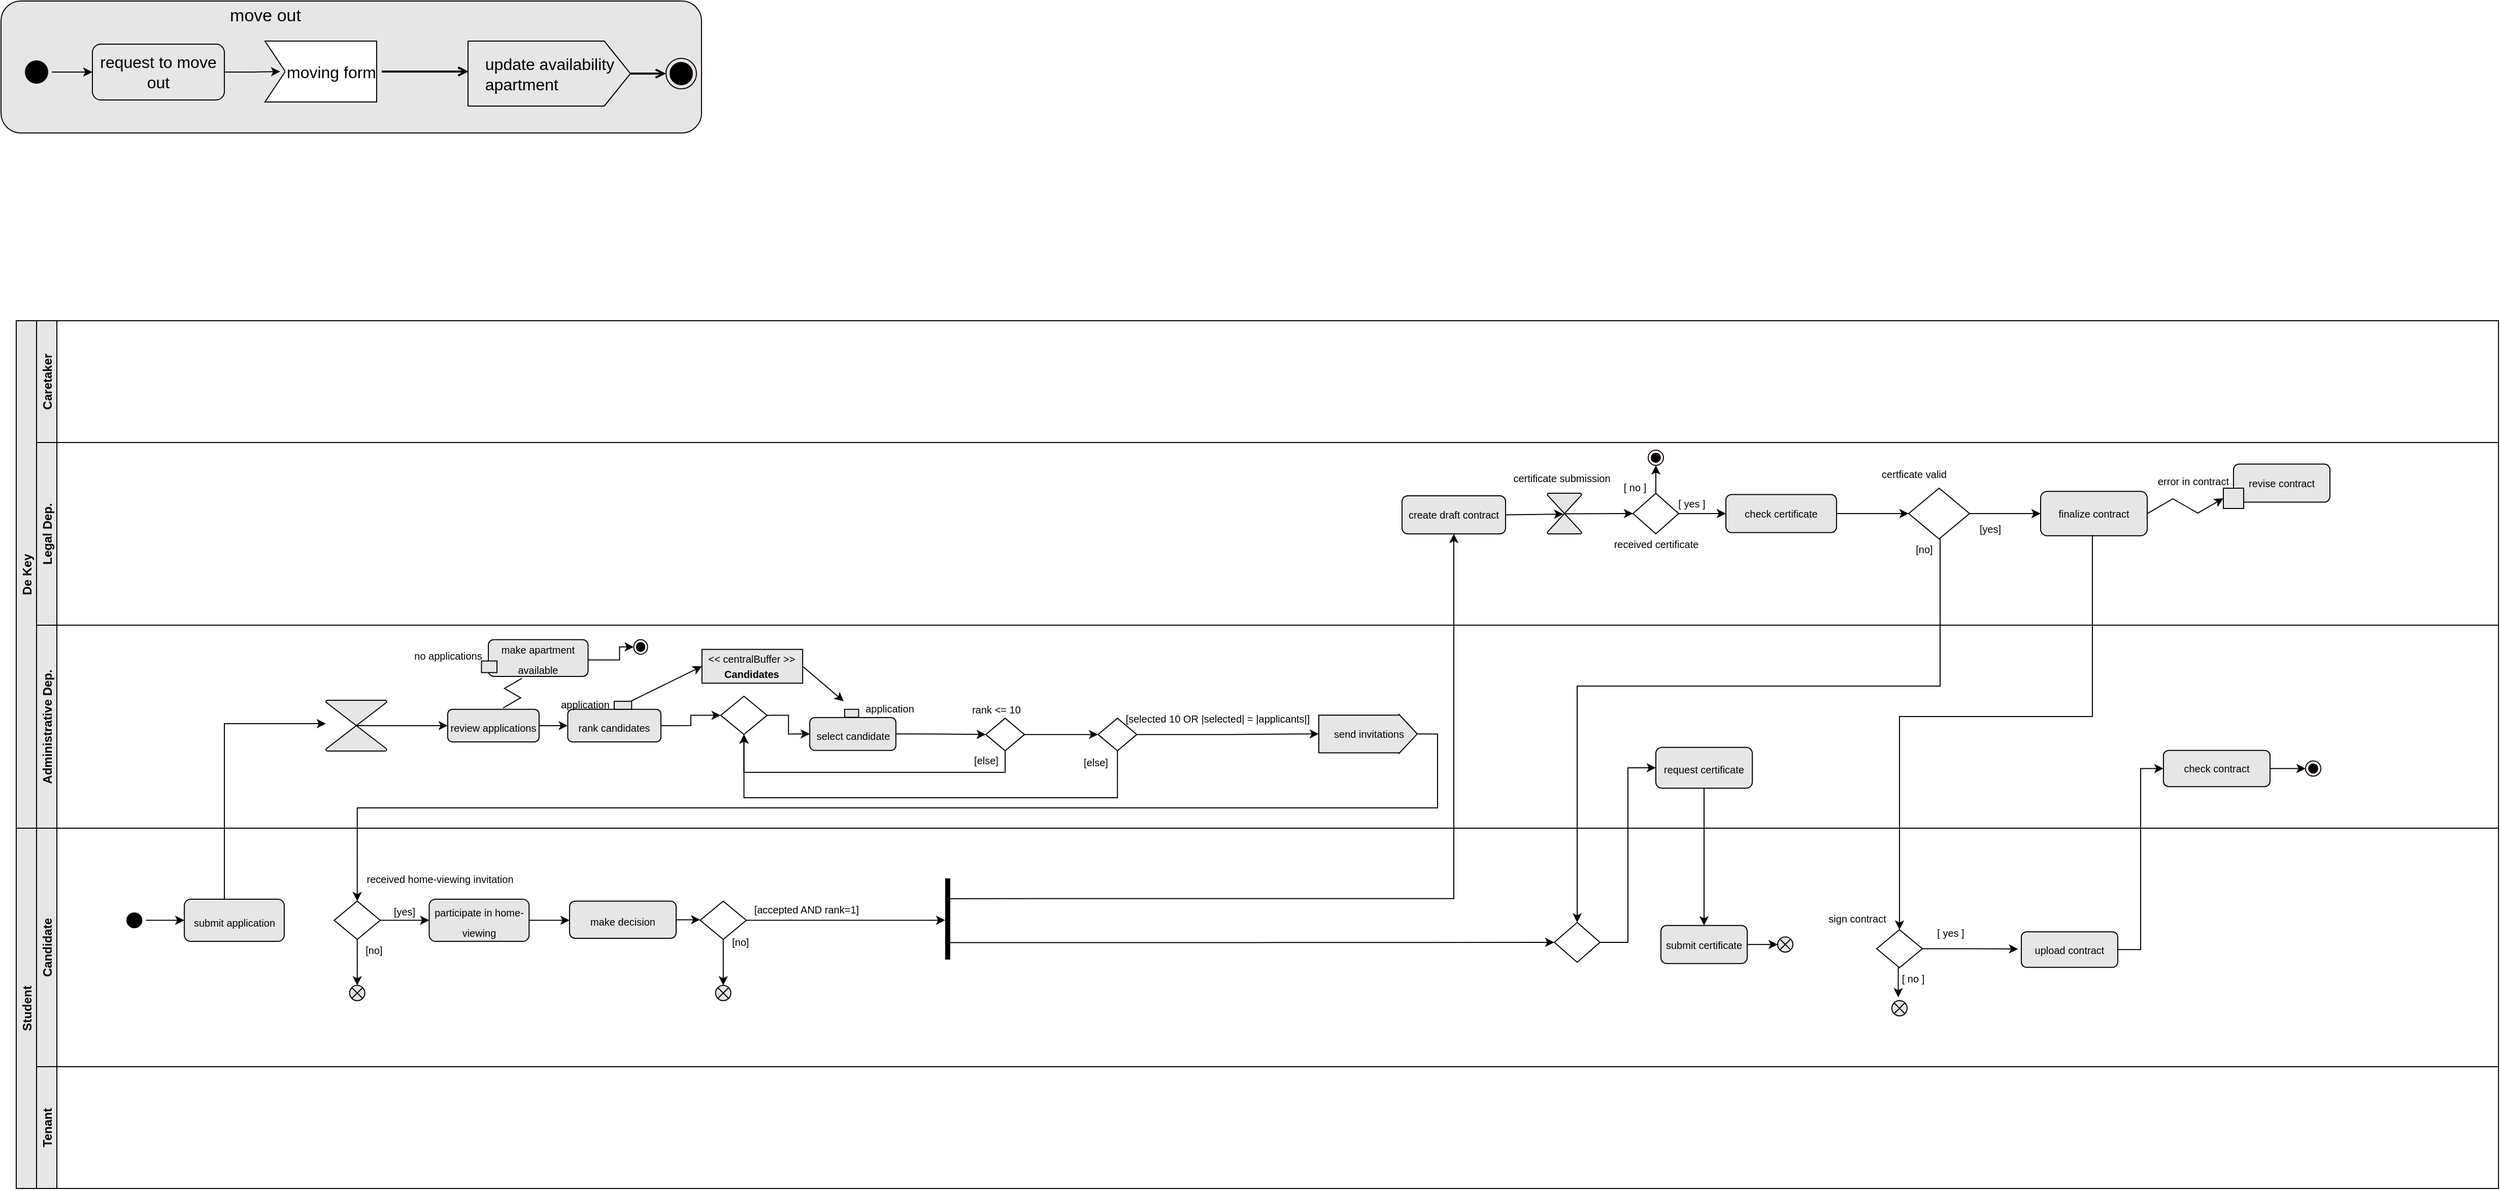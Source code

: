<mxfile version="16.6.3" type="github">
  <diagram id="2KmrYP-xQT_wF9Lwto3m" name="Page-1">
    <mxGraphModel dx="2295" dy="926" grid="1" gridSize="10" guides="1" tooltips="1" connect="1" arrows="1" fold="1" page="1" pageScale="1" pageWidth="4681" pageHeight="3300" math="0" shadow="0">
      <root>
        <mxCell id="0" />
        <mxCell id="1" parent="0" />
        <mxCell id="qrxpWN2mRYEZMkT_1Vwn-4" value="" style="rounded=1;whiteSpace=wrap;html=1;strokeColor=#120000;fillColor=#E6E6E6;gradientColor=none;labelBackgroundColor=#E6E6E6;" parent="1" vertex="1">
          <mxGeometry x="100" y="355" width="690" height="130" as="geometry" />
        </mxCell>
        <mxCell id="qrxpWN2mRYEZMkT_1Vwn-5" value="" style="ellipse;html=1;shape=endState;fillColor=#000000;strokeColor=#120000;" parent="1" vertex="1">
          <mxGeometry x="755" y="411.5" width="30" height="30" as="geometry" />
        </mxCell>
        <mxCell id="qrxpWN2mRYEZMkT_1Vwn-6" style="edgeStyle=orthogonalEdgeStyle;rounded=0;orthogonalLoop=1;jettySize=auto;html=1;entryX=0.003;entryY=0.468;entryDx=0;entryDy=0;fontSize=16;endArrow=open;endFill=0;strokeWidth=2;entryPerimeter=0;" parent="1" source="qrxpWN2mRYEZMkT_1Vwn-31" edge="1" target="qrxpWN2mRYEZMkT_1Vwn-13">
          <mxGeometry relative="1" as="geometry">
            <mxPoint x="560" y="422.5" as="targetPoint" />
            <mxPoint x="510" y="422.5" as="sourcePoint" />
          </mxGeometry>
        </mxCell>
        <mxCell id="qrxpWN2mRYEZMkT_1Vwn-8" value="&lt;div&gt;move out&lt;/div&gt;" style="text;html=1;align=center;verticalAlign=middle;resizable=0;points=[];autosize=1;strokeColor=none;fillColor=none;fontSize=17;fontStyle=0" parent="1" vertex="1">
          <mxGeometry x="320" y="355" width="80" height="30" as="geometry" />
        </mxCell>
        <mxCell id="qrxpWN2mRYEZMkT_1Vwn-12" style="edgeStyle=orthogonalEdgeStyle;rounded=0;orthogonalLoop=1;jettySize=auto;html=1;exitX=1;exitY=0.5;exitDx=0;exitDy=0;exitPerimeter=0;entryX=0;entryY=0.5;entryDx=0;entryDy=0;fontSize=16;endArrow=open;endFill=0;strokeWidth=2;" parent="1" source="qrxpWN2mRYEZMkT_1Vwn-13" target="qrxpWN2mRYEZMkT_1Vwn-5" edge="1">
          <mxGeometry relative="1" as="geometry" />
        </mxCell>
        <mxCell id="qrxpWN2mRYEZMkT_1Vwn-13" value="&lt;span&gt;update availability&lt;br&gt;&lt;div style=&quot;text-align: left&quot;&gt;&lt;span&gt;apartment&lt;/span&gt;&lt;/div&gt;&lt;/span&gt;" style="html=1;shadow=0;dashed=0;align=center;verticalAlign=middle;shape=mxgraph.arrows2.arrow;dy=0;dx=25.76;notch=0;labelBackgroundColor=none;fontSize=16;fillColor=#E6E6E6;" parent="1" vertex="1">
          <mxGeometry x="560" y="394.5" width="160" height="64" as="geometry" />
        </mxCell>
        <mxCell id="qrxpWN2mRYEZMkT_1Vwn-26" style="edgeStyle=orthogonalEdgeStyle;rounded=0;orthogonalLoop=1;jettySize=auto;html=1;exitX=1;exitY=0.5;exitDx=0;exitDy=0;entryX=0;entryY=0.5;entryDx=0;entryDy=0;" parent="1" source="qrxpWN2mRYEZMkT_1Vwn-16" target="qrxpWN2mRYEZMkT_1Vwn-17" edge="1">
          <mxGeometry relative="1" as="geometry" />
        </mxCell>
        <mxCell id="qrxpWN2mRYEZMkT_1Vwn-16" value="" style="ellipse;html=1;shape=startState;fillColor=#000000;strokeColor=#030000;gradientColor=none;" parent="1" vertex="1">
          <mxGeometry x="120" y="410" width="30" height="30" as="geometry" />
        </mxCell>
        <mxCell id="qrxpWN2mRYEZMkT_1Vwn-32" style="edgeStyle=orthogonalEdgeStyle;rounded=0;orthogonalLoop=1;jettySize=auto;html=1;exitX=1;exitY=0.5;exitDx=0;exitDy=0;fontSize=16;" parent="1" source="qrxpWN2mRYEZMkT_1Vwn-17" target="qrxpWN2mRYEZMkT_1Vwn-31" edge="1">
          <mxGeometry relative="1" as="geometry" />
        </mxCell>
        <mxCell id="qrxpWN2mRYEZMkT_1Vwn-17" value="&lt;meta charset=&quot;utf-8&quot;&gt;&lt;span style=&quot;color: rgb(0, 0, 0); font-family: helvetica; font-size: 16px; font-style: normal; font-weight: 400; letter-spacing: normal; text-align: center; text-indent: 0px; text-transform: none; word-spacing: 0px; display: inline; float: none;&quot;&gt;request to move out&lt;/span&gt;" style="rounded=1;whiteSpace=wrap;html=1;labelBackgroundColor=none;fontSize=16;fillColor=#E6E6E6;" parent="1" vertex="1">
          <mxGeometry x="190" y="397.5" width="130" height="55" as="geometry" />
        </mxCell>
        <mxCell id="qrxpWN2mRYEZMkT_1Vwn-30" value="" style="group;fontSize=17;" parent="1" connectable="0" vertex="1">
          <mxGeometry x="360" y="394.5" width="115" height="60" as="geometry" />
        </mxCell>
        <mxCell id="qrxpWN2mRYEZMkT_1Vwn-28" value="" style="shape=step;perimeter=stepPerimeter;whiteSpace=wrap;html=1;fixedSize=1;" parent="qrxpWN2mRYEZMkT_1Vwn-30" vertex="1">
          <mxGeometry width="110" height="60" as="geometry" />
        </mxCell>
        <mxCell id="qrxpWN2mRYEZMkT_1Vwn-27" value="" style="rounded=0;whiteSpace=wrap;html=1;strokeColor=default;verticalLabelPosition=bottom;verticalAlign=top;html=1;shape=mxgraph.basic.rect;fillColor=#ffffff;fillColor2=none;strokeColor=#000000;strokeWidth=1;size=20;indent=5;left=0;" parent="qrxpWN2mRYEZMkT_1Vwn-30" vertex="1">
          <mxGeometry x="20" width="90" height="60" as="geometry" />
        </mxCell>
        <mxCell id="qrxpWN2mRYEZMkT_1Vwn-31" value="moving form" style="text;html=1;align=center;verticalAlign=middle;resizable=0;points=[];autosize=1;strokeColor=none;fillColor=none;fontSize=16;" parent="qrxpWN2mRYEZMkT_1Vwn-30" vertex="1">
          <mxGeometry x="15" y="20" width="100" height="20" as="geometry" />
        </mxCell>
        <mxCell id="4diYqtDIyFXmJEZcrhqu-41" value="Student" style="swimlane;childLayout=stackLayout;resizeParent=1;resizeParentMax=0;horizontal=0;startSize=20;horizontalStack=0;labelBackgroundColor=none;fontSize=12;fillColor=#E6E6E6;" vertex="1" parent="1">
          <mxGeometry x="115" y="1170" width="2445" height="355" as="geometry" />
        </mxCell>
        <mxCell id="4diYqtDIyFXmJEZcrhqu-43" value="Candidate" style="swimlane;startSize=20;horizontal=0;labelBackgroundColor=none;fontSize=12;fillColor=#E6E6E6;" vertex="1" parent="4diYqtDIyFXmJEZcrhqu-41">
          <mxGeometry x="20" width="2425" height="235" as="geometry" />
        </mxCell>
        <mxCell id="G1MILJOCTi5dVraNo0ta-1" value="" style="ellipse;html=1;shape=startState;fillColor=#000000;strokeColor=#030000;gradientColor=none;" parent="4diYqtDIyFXmJEZcrhqu-43" vertex="1">
          <mxGeometry x="85" y="79.438" width="22.707" height="22.642" as="geometry" />
        </mxCell>
        <mxCell id="G1MILJOCTi5dVraNo0ta-2" value="&lt;span style=&quot;color: rgb(0 , 0 , 0) ; font-family: &amp;#34;helvetica&amp;#34; ; font-style: normal ; font-weight: 400 ; letter-spacing: normal ; text-align: center ; text-indent: 0px ; text-transform: none ; word-spacing: 0px ; display: inline ; float: none&quot;&gt;&lt;font style=&quot;font-size: 10px&quot;&gt;submit application&lt;/font&gt;&lt;/span&gt;" style="rounded=1;whiteSpace=wrap;html=1;labelBackgroundColor=none;fontSize=16;fillColor=#E6E6E6;" parent="4diYqtDIyFXmJEZcrhqu-43" vertex="1">
          <mxGeometry x="145.552" y="70.004" width="98.398" height="41.509" as="geometry" />
        </mxCell>
        <mxCell id="G1MILJOCTi5dVraNo0ta-25" style="edgeStyle=orthogonalEdgeStyle;rounded=0;orthogonalLoop=1;jettySize=auto;html=1;exitX=1;exitY=0.5;exitDx=0;exitDy=0;entryX=0;entryY=0.5;entryDx=0;entryDy=0;" parent="4diYqtDIyFXmJEZcrhqu-43" source="G1MILJOCTi5dVraNo0ta-1" target="G1MILJOCTi5dVraNo0ta-2" edge="1">
          <mxGeometry relative="1" as="geometry" />
        </mxCell>
        <mxCell id="G1MILJOCTi5dVraNo0ta-3" value="" style="rhombus;whiteSpace=wrap;html=1;fontSize=16;strokeColor=default;" parent="4diYqtDIyFXmJEZcrhqu-43" vertex="1">
          <mxGeometry x="293.149" y="71.891" width="45.414" height="37.736" as="geometry" />
        </mxCell>
        <mxCell id="G1MILJOCTi5dVraNo0ta-5" style="edgeStyle=orthogonalEdgeStyle;rounded=0;orthogonalLoop=1;jettySize=auto;html=1;exitX=0.5;exitY=1;exitDx=0;exitDy=0;entryX=0.5;entryY=0;entryDx=0;entryDy=0;" parent="4diYqtDIyFXmJEZcrhqu-43" source="G1MILJOCTi5dVraNo0ta-3" edge="1">
          <mxGeometry relative="1" as="geometry">
            <mxPoint x="315.856" y="154.908" as="targetPoint" />
          </mxGeometry>
        </mxCell>
        <mxCell id="G1MILJOCTi5dVraNo0ta-7" value="&lt;font style=&quot;font-size: 10px&quot;&gt;received home-viewing invitation&lt;/font&gt;" style="text;html=1;align=center;verticalAlign=middle;resizable=0;points=[];autosize=1;strokeColor=none;fillColor=none;" parent="4diYqtDIyFXmJEZcrhqu-43" vertex="1">
          <mxGeometry x="317.07" y="40" width="160" height="20" as="geometry" />
        </mxCell>
        <mxCell id="G1MILJOCTi5dVraNo0ta-8" value="[no]" style="text;html=1;align=center;verticalAlign=middle;resizable=0;points=[];autosize=1;strokeColor=none;fillColor=none;fontSize=10;" parent="4diYqtDIyFXmJEZcrhqu-43" vertex="1">
          <mxGeometry x="317.072" y="109.624" width="30" height="20" as="geometry" />
        </mxCell>
        <mxCell id="G1MILJOCTi5dVraNo0ta-9" value="&lt;span style=&quot;color: rgb(0 , 0 , 0) ; font-family: &amp;#34;helvetica&amp;#34; ; font-style: normal ; font-weight: 400 ; letter-spacing: normal ; text-align: center ; text-indent: 0px ; text-transform: none ; word-spacing: 0px ; display: inline ; float: none&quot;&gt;&lt;font style=&quot;font-size: 10px&quot;&gt;parti&lt;/font&gt;&lt;font size=&quot;1&quot;&gt;cipate in home-viewing&lt;/font&gt;&lt;/span&gt;" style="rounded=1;whiteSpace=wrap;html=1;labelBackgroundColor=none;fontSize=16;fillColor=#E6E6E6;" parent="4diYqtDIyFXmJEZcrhqu-43" vertex="1">
          <mxGeometry x="386.749" y="70.004" width="98.398" height="41.509" as="geometry" />
        </mxCell>
        <mxCell id="G1MILJOCTi5dVraNo0ta-10" style="edgeStyle=orthogonalEdgeStyle;rounded=0;orthogonalLoop=1;jettySize=auto;html=1;exitX=1;exitY=0.5;exitDx=0;exitDy=0;entryX=0;entryY=0.5;entryDx=0;entryDy=0;" parent="4diYqtDIyFXmJEZcrhqu-43" source="G1MILJOCTi5dVraNo0ta-3" target="G1MILJOCTi5dVraNo0ta-9" edge="1">
          <mxGeometry relative="1" as="geometry" />
        </mxCell>
        <mxCell id="G1MILJOCTi5dVraNo0ta-11" value="[yes]" style="text;html=1;align=center;verticalAlign=middle;resizable=0;points=[];autosize=1;strokeColor=none;fillColor=none;fontSize=10;" parent="4diYqtDIyFXmJEZcrhqu-43" vertex="1">
          <mxGeometry x="342.348" y="71.891" width="40" height="20" as="geometry" />
        </mxCell>
        <mxCell id="G1MILJOCTi5dVraNo0ta-13" value="&lt;font size=&quot;1&quot;&gt;make decision&lt;/font&gt;" style="rounded=1;whiteSpace=wrap;html=1;labelBackgroundColor=none;fontSize=16;fillColor=#E6E6E6;" parent="4diYqtDIyFXmJEZcrhqu-43" vertex="1">
          <mxGeometry x="525" y="71.89" width="105" height="36.6" as="geometry" />
        </mxCell>
        <mxCell id="G1MILJOCTi5dVraNo0ta-15" style="edgeStyle=orthogonalEdgeStyle;rounded=0;orthogonalLoop=1;jettySize=auto;html=1;exitX=1;exitY=0.5;exitDx=0;exitDy=0;entryX=0;entryY=0.5;entryDx=0;entryDy=0;" parent="4diYqtDIyFXmJEZcrhqu-43" source="G1MILJOCTi5dVraNo0ta-9" target="G1MILJOCTi5dVraNo0ta-13" edge="1">
          <mxGeometry relative="1" as="geometry" />
        </mxCell>
        <mxCell id="G1MILJOCTi5dVraNo0ta-22" style="edgeStyle=orthogonalEdgeStyle;rounded=0;orthogonalLoop=1;jettySize=auto;html=1;exitX=1;exitY=0.5;exitDx=0;exitDy=0;entryX=0;entryY=0.516;entryDx=0;entryDy=0;entryPerimeter=0;" parent="4diYqtDIyFXmJEZcrhqu-43" source="G1MILJOCTi5dVraNo0ta-14" edge="1" target="G1MILJOCTi5dVraNo0ta-32">
          <mxGeometry relative="1" as="geometry">
            <mxPoint x="789.915" y="90.759" as="targetPoint" />
          </mxGeometry>
        </mxCell>
        <mxCell id="G1MILJOCTi5dVraNo0ta-14" value="" style="rhombus;whiteSpace=wrap;html=1;fontSize=16;strokeColor=default;" parent="4diYqtDIyFXmJEZcrhqu-43" vertex="1">
          <mxGeometry x="653.672" y="71.891" width="45.414" height="37.736" as="geometry" />
        </mxCell>
        <mxCell id="G1MILJOCTi5dVraNo0ta-16" style="edgeStyle=orthogonalEdgeStyle;rounded=0;orthogonalLoop=1;jettySize=auto;html=1;exitX=1;exitY=0.5;exitDx=0;exitDy=0;entryX=0;entryY=0.5;entryDx=0;entryDy=0;" parent="4diYqtDIyFXmJEZcrhqu-43" source="G1MILJOCTi5dVraNo0ta-13" target="G1MILJOCTi5dVraNo0ta-14" edge="1">
          <mxGeometry relative="1" as="geometry" />
        </mxCell>
        <mxCell id="G1MILJOCTi5dVraNo0ta-18" style="edgeStyle=orthogonalEdgeStyle;rounded=0;orthogonalLoop=1;jettySize=auto;html=1;exitX=0.5;exitY=1;exitDx=0;exitDy=0;entryX=0.5;entryY=0;entryDx=0;entryDy=0;" parent="4diYqtDIyFXmJEZcrhqu-43" source="G1MILJOCTi5dVraNo0ta-14" edge="1">
          <mxGeometry relative="1" as="geometry">
            <mxPoint x="676.38" y="154.908" as="targetPoint" />
          </mxGeometry>
        </mxCell>
        <mxCell id="G1MILJOCTi5dVraNo0ta-19" value="[no]" style="text;html=1;align=center;verticalAlign=middle;resizable=0;points=[];autosize=1;strokeColor=none;fillColor=none;fontSize=10;" parent="4diYqtDIyFXmJEZcrhqu-43" vertex="1">
          <mxGeometry x="677.595" y="102.084" width="30" height="20" as="geometry" />
        </mxCell>
        <mxCell id="G1MILJOCTi5dVraNo0ta-20" value="[accepted AND rank=1]" style="text;html=1;align=center;verticalAlign=middle;resizable=0;points=[];autosize=1;strokeColor=none;fillColor=none;fontSize=10;" parent="4diYqtDIyFXmJEZcrhqu-43" vertex="1">
          <mxGeometry x="697.733" y="70.004" width="120" height="20" as="geometry" />
        </mxCell>
        <mxCell id="4diYqtDIyFXmJEZcrhqu-67" value="" style="shape=sumEllipse;perimeter=ellipsePerimeter;whiteSpace=wrap;html=1;backgroundOutline=1;labelBackgroundColor=none;fontSize=15;fillColor=#E6E6E6;" vertex="1" parent="4diYqtDIyFXmJEZcrhqu-43">
          <mxGeometry x="308.36" y="154.91" width="15" height="15" as="geometry" />
        </mxCell>
        <mxCell id="4diYqtDIyFXmJEZcrhqu-68" value="" style="shape=sumEllipse;perimeter=ellipsePerimeter;whiteSpace=wrap;html=1;backgroundOutline=1;labelBackgroundColor=none;fontSize=15;fillColor=#E6E6E6;" vertex="1" parent="4diYqtDIyFXmJEZcrhqu-43">
          <mxGeometry x="668.88" y="154.91" width="15" height="15" as="geometry" />
        </mxCell>
        <mxCell id="4diYqtDIyFXmJEZcrhqu-80" style="edgeStyle=orthogonalEdgeStyle;rounded=0;orthogonalLoop=1;jettySize=auto;html=1;exitX=1;exitY=0.5;exitDx=0;exitDy=0;entryX=0;entryY=0.5;entryDx=0;entryDy=0;fontSize=10;" edge="1" parent="4diYqtDIyFXmJEZcrhqu-43" source="G1MILJOCTi5dVraNo0ta-39" target="4diYqtDIyFXmJEZcrhqu-79">
          <mxGeometry relative="1" as="geometry" />
        </mxCell>
        <mxCell id="G1MILJOCTi5dVraNo0ta-39" value="&lt;span style=&quot;color: rgb(0, 0, 0); font-family: helvetica; font-size: 10px; font-style: normal; font-weight: 400; letter-spacing: normal; text-align: center; text-indent: 0px; text-transform: none; word-spacing: 0px; display: inline; float: none;&quot;&gt;submit certificate&lt;/span&gt;" style="rounded=1;whiteSpace=wrap;html=1;labelBackgroundColor=none;fontSize=10;fillColor=#E6E6E6;" parent="4diYqtDIyFXmJEZcrhqu-43" vertex="1">
          <mxGeometry x="1600" y="95.83" width="85" height="37.5" as="geometry" />
        </mxCell>
        <mxCell id="4diYqtDIyFXmJEZcrhqu-73" style="edgeStyle=orthogonalEdgeStyle;rounded=0;orthogonalLoop=1;jettySize=auto;html=1;exitX=1;exitY=0.5;exitDx=0;exitDy=0;entryX=-0.034;entryY=0.484;entryDx=0;entryDy=0;entryPerimeter=0;fontSize=10;" edge="1" parent="4diYqtDIyFXmJEZcrhqu-43" source="4diYqtDIyFXmJEZcrhqu-76" target="G1MILJOCTi5dVraNo0ta-66">
          <mxGeometry relative="1" as="geometry">
            <mxPoint x="2030" y="127.835" as="sourcePoint" />
          </mxGeometry>
        </mxCell>
        <mxCell id="G1MILJOCTi5dVraNo0ta-66" value="&lt;font face=&quot;helvetica&quot; style=&quot;font-size: 10px;&quot;&gt;upload contract&lt;/font&gt;" style="rounded=1;whiteSpace=wrap;html=1;labelBackgroundColor=none;fontSize=10;fillColor=#E6E6E6;" parent="4diYqtDIyFXmJEZcrhqu-43" vertex="1">
          <mxGeometry x="1955" y="102.08" width="95" height="35" as="geometry" />
        </mxCell>
        <mxCell id="G1MILJOCTi5dVraNo0ta-32" value="" style="html=1;points=[];perimeter=orthogonalPerimeter;fillColor=#000000;strokeColor=none;" parent="4diYqtDIyFXmJEZcrhqu-43" vertex="1">
          <mxGeometry x="895" y="49.44" width="5" height="80" as="geometry" />
        </mxCell>
        <mxCell id="G1MILJOCTi5dVraNo0ta-57" value="" style="rhombus;whiteSpace=wrap;html=1;fontSize=16;strokeColor=default;" parent="4diYqtDIyFXmJEZcrhqu-43" vertex="1">
          <mxGeometry x="1495" y="92.92" width="45" height="39.16" as="geometry" />
        </mxCell>
        <mxCell id="G1MILJOCTi5dVraNo0ta-38" style="edgeStyle=orthogonalEdgeStyle;rounded=0;orthogonalLoop=1;jettySize=auto;html=1;entryX=0;entryY=0.5;entryDx=0;entryDy=0;exitX=0.826;exitY=0.791;exitDx=0;exitDy=0;exitPerimeter=0;" parent="4diYqtDIyFXmJEZcrhqu-43" source="G1MILJOCTi5dVraNo0ta-32" target="G1MILJOCTi5dVraNo0ta-57" edge="1">
          <mxGeometry relative="1" as="geometry">
            <mxPoint x="951" y="-580" as="sourcePoint" />
          </mxGeometry>
        </mxCell>
        <mxCell id="4diYqtDIyFXmJEZcrhqu-84" style="edgeStyle=orthogonalEdgeStyle;rounded=0;orthogonalLoop=1;jettySize=auto;html=1;exitX=0.5;exitY=1;exitDx=0;exitDy=0;entryX=0.417;entryY=-0.22;entryDx=0;entryDy=0;entryPerimeter=0;fontSize=10;" edge="1" parent="4diYqtDIyFXmJEZcrhqu-43" source="4diYqtDIyFXmJEZcrhqu-76" target="4diYqtDIyFXmJEZcrhqu-83">
          <mxGeometry relative="1" as="geometry" />
        </mxCell>
        <mxCell id="4diYqtDIyFXmJEZcrhqu-76" value="" style="rhombus;whiteSpace=wrap;html=1;fontSize=16;strokeColor=default;" vertex="1" parent="4diYqtDIyFXmJEZcrhqu-43">
          <mxGeometry x="1812.5" y="100" width="45" height="37.5" as="geometry" />
        </mxCell>
        <mxCell id="4diYqtDIyFXmJEZcrhqu-79" value="" style="shape=sumEllipse;perimeter=ellipsePerimeter;whiteSpace=wrap;html=1;backgroundOutline=1;labelBackgroundColor=none;fontSize=15;fillColor=#E6E6E6;" vertex="1" parent="4diYqtDIyFXmJEZcrhqu-43">
          <mxGeometry x="1715" y="107.08" width="15" height="15" as="geometry" />
        </mxCell>
        <mxCell id="4diYqtDIyFXmJEZcrhqu-81" value="&lt;span style=&quot;font-family: &amp;#34;helvetica&amp;#34;&quot;&gt;sign contract&lt;/span&gt;" style="text;html=1;align=center;verticalAlign=middle;resizable=0;points=[];autosize=1;strokeColor=none;fillColor=none;fontSize=10;" vertex="1" parent="4diYqtDIyFXmJEZcrhqu-43">
          <mxGeometry x="1757.5" y="79.44" width="70" height="20" as="geometry" />
        </mxCell>
        <mxCell id="4diYqtDIyFXmJEZcrhqu-82" value="[ yes ]" style="text;html=1;align=center;verticalAlign=middle;resizable=0;points=[];autosize=1;strokeColor=none;fillColor=none;fontSize=10;" vertex="1" parent="4diYqtDIyFXmJEZcrhqu-43">
          <mxGeometry x="1865" y="92.5" width="40" height="20" as="geometry" />
        </mxCell>
        <mxCell id="4diYqtDIyFXmJEZcrhqu-83" value="" style="shape=sumEllipse;perimeter=ellipsePerimeter;whiteSpace=wrap;html=1;backgroundOutline=1;labelBackgroundColor=none;fontSize=15;fillColor=#E6E6E6;" vertex="1" parent="4diYqtDIyFXmJEZcrhqu-43">
          <mxGeometry x="1827.5" y="169.91" width="15" height="15" as="geometry" />
        </mxCell>
        <mxCell id="4diYqtDIyFXmJEZcrhqu-85" value="[ no ]" style="text;html=1;align=center;verticalAlign=middle;resizable=0;points=[];autosize=1;strokeColor=none;fillColor=none;fontSize=10;" vertex="1" parent="4diYqtDIyFXmJEZcrhqu-43">
          <mxGeometry x="1827.5" y="137.5" width="40" height="20" as="geometry" />
        </mxCell>
        <mxCell id="4diYqtDIyFXmJEZcrhqu-44" value="Tenant" style="swimlane;startSize=20;horizontal=0;labelBackgroundColor=none;fontSize=12;fillColor=#E6E6E6;" vertex="1" parent="4diYqtDIyFXmJEZcrhqu-41">
          <mxGeometry x="20" y="235" width="2425" height="120" as="geometry" />
        </mxCell>
        <mxCell id="4diYqtDIyFXmJEZcrhqu-48" value="De Key" style="swimlane;childLayout=stackLayout;resizeParent=1;resizeParentMax=0;horizontal=0;startSize=20;horizontalStack=0;labelBackgroundColor=none;fontSize=12;fillColor=#E6E6E6;" vertex="1" parent="1">
          <mxGeometry x="115" y="670" width="2445" height="500" as="geometry" />
        </mxCell>
        <mxCell id="4diYqtDIyFXmJEZcrhqu-49" value="Caretaker" style="swimlane;startSize=20;horizontal=0;labelBackgroundColor=none;fontSize=12;fillColor=#E6E6E6;" vertex="1" parent="4diYqtDIyFXmJEZcrhqu-48">
          <mxGeometry x="20" width="2425" height="120" as="geometry" />
        </mxCell>
        <mxCell id="4diYqtDIyFXmJEZcrhqu-50" value="Legal Dep." style="swimlane;startSize=20;horizontal=0;labelBackgroundColor=none;fontSize=12;fillColor=#E6E6E6;" vertex="1" parent="4diYqtDIyFXmJEZcrhqu-48">
          <mxGeometry x="20" y="120" width="2425" height="180" as="geometry" />
        </mxCell>
        <mxCell id="G1MILJOCTi5dVraNo0ta-41" value="" style="verticalLabelPosition=bottom;verticalAlign=top;html=1;shape=mxgraph.flowchart.collate;labelBackgroundColor=none;fontSize=15;fillColor=#E6E6E6;" parent="4diYqtDIyFXmJEZcrhqu-50" vertex="1">
          <mxGeometry x="1488" y="50" width="34" height="40" as="geometry" />
        </mxCell>
        <mxCell id="G1MILJOCTi5dVraNo0ta-33" value="&lt;span style=&quot;color: rgb(0, 0, 0); font-family: helvetica; font-size: 10px; font-style: normal; font-weight: 400; letter-spacing: normal; text-align: center; text-indent: 0px; text-transform: none; word-spacing: 0px; display: inline; float: none;&quot;&gt;create draft contract&lt;/span&gt;" style="rounded=1;whiteSpace=wrap;html=1;labelBackgroundColor=none;fontSize=10;fillColor=#E6E6E6;" parent="4diYqtDIyFXmJEZcrhqu-50" vertex="1">
          <mxGeometry x="1345" y="52.5" width="102" height="37.5" as="geometry" />
        </mxCell>
        <mxCell id="4diYqtDIyFXmJEZcrhqu-25" style="edgeStyle=none;rounded=0;orthogonalLoop=1;jettySize=auto;html=1;exitX=1;exitY=0.5;exitDx=0;exitDy=0;entryX=0.466;entryY=0.514;entryDx=0;entryDy=0;entryPerimeter=0;fontSize=14;" edge="1" parent="4diYqtDIyFXmJEZcrhqu-50" source="G1MILJOCTi5dVraNo0ta-33" target="G1MILJOCTi5dVraNo0ta-41">
          <mxGeometry relative="1" as="geometry" />
        </mxCell>
        <mxCell id="4diYqtDIyFXmJEZcrhqu-30" value="" style="rhombus;whiteSpace=wrap;html=1;labelBackgroundColor=#ffffff;fontSize=14;fillColor=#FFFFFF;" vertex="1" parent="4diYqtDIyFXmJEZcrhqu-50">
          <mxGeometry x="1572.5" y="50" width="45" height="40" as="geometry" />
        </mxCell>
        <mxCell id="4diYqtDIyFXmJEZcrhqu-31" value="received certificate" style="text;html=1;align=center;verticalAlign=middle;resizable=0;points=[];autosize=1;strokeColor=none;fillColor=none;fontSize=10;" vertex="1" parent="4diYqtDIyFXmJEZcrhqu-50">
          <mxGeometry x="1545" y="90" width="100" height="20" as="geometry" />
        </mxCell>
        <mxCell id="4diYqtDIyFXmJEZcrhqu-69" style="edgeStyle=orthogonalEdgeStyle;rounded=0;orthogonalLoop=1;jettySize=auto;html=1;exitX=1;exitY=0.5;exitDx=0;exitDy=0;entryX=0;entryY=0.5;entryDx=0;entryDy=0;fontSize=15;" edge="1" parent="4diYqtDIyFXmJEZcrhqu-50" source="G1MILJOCTi5dVraNo0ta-46" target="G1MILJOCTi5dVraNo0ta-40">
          <mxGeometry relative="1" as="geometry" />
        </mxCell>
        <mxCell id="G1MILJOCTi5dVraNo0ta-46" value="&lt;span style=&quot;color: rgb(0, 0, 0); font-family: helvetica; font-size: 10px; font-style: normal; font-weight: 400; letter-spacing: normal; text-align: center; text-indent: 0px; text-transform: none; word-spacing: 0px; display: inline; float: none;&quot;&gt;check certificate&lt;/span&gt;" style="rounded=1;whiteSpace=wrap;html=1;labelBackgroundColor=none;fontSize=10;fillColor=#E6E6E6;" parent="4diYqtDIyFXmJEZcrhqu-50" vertex="1">
          <mxGeometry x="1664" y="51.25" width="109" height="37.5" as="geometry" />
        </mxCell>
        <mxCell id="4diYqtDIyFXmJEZcrhqu-32" style="edgeStyle=none;rounded=0;orthogonalLoop=1;jettySize=auto;html=1;exitX=1;exitY=0.5;exitDx=0;exitDy=0;entryX=0;entryY=0.5;entryDx=0;entryDy=0;fontSize=12;" edge="1" parent="4diYqtDIyFXmJEZcrhqu-50" source="4diYqtDIyFXmJEZcrhqu-30" target="G1MILJOCTi5dVraNo0ta-46">
          <mxGeometry relative="1" as="geometry" />
        </mxCell>
        <mxCell id="4diYqtDIyFXmJEZcrhqu-71" style="edgeStyle=orthogonalEdgeStyle;rounded=0;orthogonalLoop=1;jettySize=auto;html=1;exitX=1;exitY=0.5;exitDx=0;exitDy=0;fontSize=15;" edge="1" parent="4diYqtDIyFXmJEZcrhqu-50" source="G1MILJOCTi5dVraNo0ta-40" target="G1MILJOCTi5dVraNo0ta-63">
          <mxGeometry relative="1" as="geometry" />
        </mxCell>
        <mxCell id="G1MILJOCTi5dVraNo0ta-40" value="" style="rhombus;whiteSpace=wrap;html=1;fontSize=16;strokeColor=default;" parent="4diYqtDIyFXmJEZcrhqu-50" vertex="1">
          <mxGeometry x="1844" y="45.01" width="60" height="50" as="geometry" />
        </mxCell>
        <mxCell id="G1MILJOCTi5dVraNo0ta-60" value="certficate valid" style="text;html=1;align=center;verticalAlign=middle;resizable=0;points=[];autosize=1;strokeColor=none;fillColor=none;fontSize=10;" parent="4diYqtDIyFXmJEZcrhqu-50" vertex="1">
          <mxGeometry x="1809" y="21.25" width="80" height="20" as="geometry" />
        </mxCell>
        <mxCell id="G1MILJOCTi5dVraNo0ta-63" value="&lt;span style=&quot;color: rgb(0, 0, 0); font-family: helvetica; font-size: 10px; font-style: normal; font-weight: 400; letter-spacing: normal; text-align: center; text-indent: 0px; text-transform: none; word-spacing: 0px; display: inline; float: none;&quot;&gt;finalize contract&lt;/span&gt;" style="rounded=1;whiteSpace=wrap;html=1;labelBackgroundColor=none;fontSize=10;fillColor=#E6E6E6;" parent="4diYqtDIyFXmJEZcrhqu-50" vertex="1">
          <mxGeometry x="1974" y="48.13" width="105" height="43.75" as="geometry" />
        </mxCell>
        <mxCell id="4diYqtDIyFXmJEZcrhqu-35" value="" style="ellipse;html=1;shape=endState;fillColor=#000000;strokeColor=#120000;" vertex="1" parent="4diYqtDIyFXmJEZcrhqu-50">
          <mxGeometry x="1587.5" y="7.5" width="15" height="15" as="geometry" />
        </mxCell>
        <mxCell id="4diYqtDIyFXmJEZcrhqu-34" style="edgeStyle=none;rounded=0;orthogonalLoop=1;jettySize=auto;html=1;exitX=0.5;exitY=0;exitDx=0;exitDy=0;fontSize=12;entryX=0.5;entryY=1;entryDx=0;entryDy=0;" edge="1" parent="4diYqtDIyFXmJEZcrhqu-50" source="4diYqtDIyFXmJEZcrhqu-30" target="4diYqtDIyFXmJEZcrhqu-35">
          <mxGeometry relative="1" as="geometry">
            <mxPoint x="1442.549" y="-350" as="targetPoint" />
          </mxGeometry>
        </mxCell>
        <mxCell id="4diYqtDIyFXmJEZcrhqu-36" value="[ no ]" style="text;html=1;align=center;verticalAlign=middle;resizable=0;points=[];autosize=1;strokeColor=none;fillColor=none;fontSize=10;" vertex="1" parent="4diYqtDIyFXmJEZcrhqu-50">
          <mxGeometry x="1554" y="34.38" width="40" height="20" as="geometry" />
        </mxCell>
        <mxCell id="4diYqtDIyFXmJEZcrhqu-33" value="[ yes ]" style="text;html=1;align=center;verticalAlign=middle;resizable=0;points=[];autosize=1;strokeColor=none;fillColor=none;fontSize=10;" vertex="1" parent="4diYqtDIyFXmJEZcrhqu-50">
          <mxGeometry x="1610" y="50" width="40" height="20" as="geometry" />
        </mxCell>
        <mxCell id="4diYqtDIyFXmJEZcrhqu-26" value="" style="edgeStyle=none;rounded=0;orthogonalLoop=1;jettySize=auto;html=1;fontSize=14;exitX=0.528;exitY=0.506;exitDx=0;exitDy=0;exitPerimeter=0;entryX=0;entryY=0.5;entryDx=0;entryDy=0;" edge="1" parent="4diYqtDIyFXmJEZcrhqu-50" source="G1MILJOCTi5dVraNo0ta-41" target="4diYqtDIyFXmJEZcrhqu-30">
          <mxGeometry relative="1" as="geometry">
            <mxPoint x="1466" y="-290" as="targetPoint" />
          </mxGeometry>
        </mxCell>
        <mxCell id="4diYqtDIyFXmJEZcrhqu-28" value="certificate submission" style="text;html=1;align=center;verticalAlign=middle;resizable=0;points=[];autosize=1;strokeColor=none;fillColor=none;fontSize=10;" vertex="1" parent="4diYqtDIyFXmJEZcrhqu-50">
          <mxGeometry x="1447" y="25" width="110" height="20" as="geometry" />
        </mxCell>
        <mxCell id="G1MILJOCTi5dVraNo0ta-61" value="[no]" style="text;html=1;align=center;verticalAlign=middle;resizable=0;points=[];autosize=1;strokeColor=none;fillColor=none;fontSize=10;" parent="4diYqtDIyFXmJEZcrhqu-50" vertex="1">
          <mxGeometry x="1844" y="95" width="30" height="20" as="geometry" />
        </mxCell>
        <mxCell id="G1MILJOCTi5dVraNo0ta-81" value="[yes]" style="text;html=1;align=center;verticalAlign=middle;resizable=0;points=[];autosize=1;strokeColor=none;fillColor=none;fontSize=10;" parent="4diYqtDIyFXmJEZcrhqu-50" vertex="1">
          <mxGeometry x="1904" y="75" width="40" height="20" as="geometry" />
        </mxCell>
        <mxCell id="G1MILJOCTi5dVraNo0ta-70" value="&lt;font face=&quot;helvetica&quot; style=&quot;font-size: 10px;&quot;&gt;revise contract&lt;/font&gt;" style="rounded=1;whiteSpace=wrap;html=1;labelBackgroundColor=none;fontSize=10;fillColor=#E6E6E6;" parent="4diYqtDIyFXmJEZcrhqu-50" vertex="1">
          <mxGeometry x="2164" y="21.25" width="95" height="37.5" as="geometry" />
        </mxCell>
        <mxCell id="4diYqtDIyFXmJEZcrhqu-22" value="" style="rounded=0;whiteSpace=wrap;html=1;labelBackgroundColor=#ffffff;fontSize=14;fillColor=#E6E6E6;" vertex="1" parent="4diYqtDIyFXmJEZcrhqu-50">
          <mxGeometry x="2154" y="45.0" width="20" height="20" as="geometry" />
        </mxCell>
        <mxCell id="4diYqtDIyFXmJEZcrhqu-24" value="error in contract" style="text;html=1;align=center;verticalAlign=middle;resizable=0;points=[];autosize=1;strokeColor=none;fillColor=none;fontSize=10;" vertex="1" parent="4diYqtDIyFXmJEZcrhqu-50">
          <mxGeometry x="2079" y="28.13" width="90" height="20" as="geometry" />
        </mxCell>
        <mxCell id="4diYqtDIyFXmJEZcrhqu-87" style="edgeStyle=isometricEdgeStyle;rounded=0;orthogonalLoop=1;jettySize=auto;html=1;exitX=1;exitY=0.5;exitDx=0;exitDy=0;fontSize=10;entryX=0;entryY=0.5;entryDx=0;entryDy=0;" edge="1" parent="4diYqtDIyFXmJEZcrhqu-50" source="G1MILJOCTi5dVraNo0ta-63" target="4diYqtDIyFXmJEZcrhqu-22">
          <mxGeometry relative="1" as="geometry">
            <mxPoint x="2144" y="60" as="targetPoint" />
          </mxGeometry>
        </mxCell>
        <mxCell id="4diYqtDIyFXmJEZcrhqu-51" value="Administrative Dep." style="swimlane;startSize=20;horizontal=0;labelBackgroundColor=none;fontSize=12;fillColor=#E6E6E6;" vertex="1" parent="4diYqtDIyFXmJEZcrhqu-48">
          <mxGeometry x="20" y="300" width="2425" height="200" as="geometry" />
        </mxCell>
        <mxCell id="4diYqtDIyFXmJEZcrhqu-60" value="" style="edgeStyle=none;rounded=0;orthogonalLoop=1;jettySize=auto;html=1;fontSize=10;exitX=0.505;exitY=0.5;exitDx=0;exitDy=0;exitPerimeter=0;" edge="1" parent="4diYqtDIyFXmJEZcrhqu-51" source="qrxpWN2mRYEZMkT_1Vwn-39" target="qrxpWN2mRYEZMkT_1Vwn-60">
          <mxGeometry relative="1" as="geometry" />
        </mxCell>
        <mxCell id="qrxpWN2mRYEZMkT_1Vwn-39" value="" style="verticalLabelPosition=bottom;verticalAlign=top;html=1;shape=mxgraph.flowchart.collate;labelBackgroundColor=none;fontSize=15;fillColor=#E6E6E6;" parent="4diYqtDIyFXmJEZcrhqu-51" vertex="1">
          <mxGeometry x="285" y="73.94" width="60" height="50" as="geometry" />
        </mxCell>
        <mxCell id="4diYqtDIyFXmJEZcrhqu-5" value="" style="rounded=0;whiteSpace=wrap;html=1;labelBackgroundColor=#ffffff;fontSize=14;fillColor=#E6E6E6;" vertex="1" parent="4diYqtDIyFXmJEZcrhqu-51">
          <mxGeometry x="795.92" y="82.87" width="13.83" height="7.86" as="geometry" />
        </mxCell>
        <mxCell id="qrxpWN2mRYEZMkT_1Vwn-59" value="" style="rhombus;whiteSpace=wrap;html=1;fontSize=16;strokeColor=default;" parent="4diYqtDIyFXmJEZcrhqu-51" vertex="1">
          <mxGeometry x="1045.61" y="91.68" width="38.14" height="32.02" as="geometry" />
        </mxCell>
        <mxCell id="qrxpWN2mRYEZMkT_1Vwn-60" value="&lt;span style=&quot;color: rgb(0 , 0 , 0) ; font-family: &amp;#34;helvetica&amp;#34; ; font-style: normal ; font-weight: 400 ; letter-spacing: normal ; text-align: center ; text-indent: 0px ; text-transform: none ; word-spacing: 0px ; display: inline ; float: none&quot;&gt;&lt;font style=&quot;font-size: 10px&quot;&gt;review applications&lt;/font&gt;&lt;/span&gt;" style="rounded=1;whiteSpace=wrap;html=1;labelBackgroundColor=none;fontSize=16;fillColor=#E6E6E6;" parent="4diYqtDIyFXmJEZcrhqu-51" vertex="1">
          <mxGeometry x="405" y="82.87" width="90" height="32.14" as="geometry" />
        </mxCell>
        <mxCell id="qrxpWN2mRYEZMkT_1Vwn-63" value="&lt;font style=&quot;font-size: 10px&quot;&gt;select candidate&lt;/font&gt;" style="rounded=1;whiteSpace=wrap;html=1;labelBackgroundColor=none;fontSize=16;fillColor=#E6E6E6;" parent="4diYqtDIyFXmJEZcrhqu-51" vertex="1">
          <mxGeometry x="761.62" y="90.96" width="84.83" height="32.38" as="geometry" />
        </mxCell>
        <mxCell id="qrxpWN2mRYEZMkT_1Vwn-66" style="edgeStyle=orthogonalEdgeStyle;rounded=0;orthogonalLoop=1;jettySize=auto;html=1;exitX=1;exitY=0.5;exitDx=0;exitDy=0;entryX=0;entryY=0.5;entryDx=0;entryDy=0;fontSize=16;" parent="4diYqtDIyFXmJEZcrhqu-51" source="qrxpWN2mRYEZMkT_1Vwn-64" target="qrxpWN2mRYEZMkT_1Vwn-63" edge="1">
          <mxGeometry relative="1" as="geometry" />
        </mxCell>
        <mxCell id="qrxpWN2mRYEZMkT_1Vwn-64" value="" style="rhombus;whiteSpace=wrap;html=1;fontSize=16;strokeColor=default;" parent="4diYqtDIyFXmJEZcrhqu-51" vertex="1">
          <mxGeometry x="673.89" y="70" width="45.77" height="37.63" as="geometry" />
        </mxCell>
        <mxCell id="qrxpWN2mRYEZMkT_1Vwn-68" style="edgeStyle=orthogonalEdgeStyle;rounded=0;orthogonalLoop=1;jettySize=auto;html=1;exitX=0.5;exitY=1;exitDx=0;exitDy=0;entryX=0.5;entryY=1;entryDx=0;entryDy=0;fontSize=16;" parent="4diYqtDIyFXmJEZcrhqu-51" source="qrxpWN2mRYEZMkT_1Vwn-59" target="qrxpWN2mRYEZMkT_1Vwn-64" edge="1">
          <mxGeometry relative="1" as="geometry">
            <Array as="points">
              <mxPoint x="1065" y="170" />
              <mxPoint x="697" y="170" />
            </Array>
          </mxGeometry>
        </mxCell>
        <mxCell id="qrxpWN2mRYEZMkT_1Vwn-69" value="&lt;font style=&quot;font-size: 10px&quot;&gt;[else]&lt;/font&gt;" style="text;html=1;align=center;verticalAlign=middle;resizable=0;points=[];autosize=1;strokeColor=none;fillColor=none;fontSize=16;" parent="4diYqtDIyFXmJEZcrhqu-51" vertex="1">
          <mxGeometry x="1023.005" y="118.34" width="40" height="30" as="geometry" />
        </mxCell>
        <mxCell id="qrxpWN2mRYEZMkT_1Vwn-70" value="&lt;font style=&quot;font-size: 10px&quot;&gt;[selected 10 OR |selected| = |applicants|]&lt;/font&gt;" style="text;html=1;align=center;verticalAlign=middle;resizable=0;points=[];autosize=1;strokeColor=none;fillColor=none;fontSize=16;" parent="4diYqtDIyFXmJEZcrhqu-51" vertex="1">
          <mxGeometry x="1063.006" y="75.012" width="200" height="30" as="geometry" />
        </mxCell>
        <mxCell id="qrxpWN2mRYEZMkT_1Vwn-72" value="&lt;div style=&quot;font-size: 10px&quot;&gt;send invitations&lt;/div&gt;" style="html=1;shadow=0;dashed=0;align=center;verticalAlign=middle;shape=mxgraph.arrows2.arrow;dy=0.03;dx=17.84;notch=0;labelBackgroundColor=none;fontSize=16;fillColor=#E6E6E6;" parent="4diYqtDIyFXmJEZcrhqu-51" vertex="1">
          <mxGeometry x="1263.01" y="88.04" width="96.99" height="38.23" as="geometry" />
        </mxCell>
        <mxCell id="qrxpWN2mRYEZMkT_1Vwn-71" style="edgeStyle=orthogonalEdgeStyle;rounded=0;orthogonalLoop=1;jettySize=auto;html=1;exitX=1;exitY=0.5;exitDx=0;exitDy=0;fontSize=16;" parent="4diYqtDIyFXmJEZcrhqu-51" source="qrxpWN2mRYEZMkT_1Vwn-59" target="qrxpWN2mRYEZMkT_1Vwn-72" edge="1">
          <mxGeometry relative="1" as="geometry">
            <mxPoint x="1118.072" y="109.061" as="targetPoint" />
          </mxGeometry>
        </mxCell>
        <mxCell id="qrxpWN2mRYEZMkT_1Vwn-76" style="edgeStyle=orthogonalEdgeStyle;rounded=0;orthogonalLoop=1;jettySize=auto;html=1;exitX=1;exitY=0.5;exitDx=0;exitDy=0;entryX=0;entryY=0.5;entryDx=0;entryDy=0;fontSize=16;" parent="4diYqtDIyFXmJEZcrhqu-51" source="qrxpWN2mRYEZMkT_1Vwn-75" target="qrxpWN2mRYEZMkT_1Vwn-64" edge="1">
          <mxGeometry relative="1" as="geometry" />
        </mxCell>
        <mxCell id="qrxpWN2mRYEZMkT_1Vwn-75" value="&lt;font style=&quot;font-size: 10px&quot;&gt;rank candidates&lt;/font&gt;" style="rounded=1;whiteSpace=wrap;html=1;labelBackgroundColor=none;fontSize=16;fillColor=#E6E6E6;" parent="4diYqtDIyFXmJEZcrhqu-51" vertex="1">
          <mxGeometry x="523.24" y="82.87" width="91.76" height="32.14" as="geometry" />
        </mxCell>
        <mxCell id="qrxpWN2mRYEZMkT_1Vwn-77" style="edgeStyle=orthogonalEdgeStyle;rounded=0;orthogonalLoop=1;jettySize=auto;html=1;exitX=1;exitY=0.5;exitDx=0;exitDy=0;entryX=0;entryY=0.5;entryDx=0;entryDy=0;fontSize=16;" parent="4diYqtDIyFXmJEZcrhqu-51" source="qrxpWN2mRYEZMkT_1Vwn-60" target="qrxpWN2mRYEZMkT_1Vwn-75" edge="1">
          <mxGeometry relative="1" as="geometry" />
        </mxCell>
        <mxCell id="qrxpWN2mRYEZMkT_1Vwn-82" style="edgeStyle=orthogonalEdgeStyle;rounded=0;orthogonalLoop=1;jettySize=auto;html=1;exitX=0.5;exitY=1;exitDx=0;exitDy=0;entryX=0.5;entryY=1;entryDx=0;entryDy=0;fontSize=16;" parent="4diYqtDIyFXmJEZcrhqu-51" source="qrxpWN2mRYEZMkT_1Vwn-79" target="qrxpWN2mRYEZMkT_1Vwn-64" edge="1">
          <mxGeometry relative="1" as="geometry">
            <Array as="points">
              <mxPoint x="954" y="145.01" />
              <mxPoint x="697" y="145.01" />
            </Array>
          </mxGeometry>
        </mxCell>
        <mxCell id="4diYqtDIyFXmJEZcrhqu-10" style="edgeStyle=none;rounded=0;orthogonalLoop=1;jettySize=auto;html=1;exitX=1;exitY=0.5;exitDx=0;exitDy=0;fontSize=14;entryX=0;entryY=0.5;entryDx=0;entryDy=0;" edge="1" parent="4diYqtDIyFXmJEZcrhqu-51" source="qrxpWN2mRYEZMkT_1Vwn-79" target="qrxpWN2mRYEZMkT_1Vwn-59">
          <mxGeometry relative="1" as="geometry">
            <mxPoint x="1034.163" y="112.632" as="targetPoint" />
          </mxGeometry>
        </mxCell>
        <mxCell id="qrxpWN2mRYEZMkT_1Vwn-79" value="" style="rhombus;whiteSpace=wrap;html=1;fontSize=16;strokeColor=default;" parent="4diYqtDIyFXmJEZcrhqu-51" vertex="1">
          <mxGeometry x="935.0" y="91.68" width="38.14" height="32.02" as="geometry" />
        </mxCell>
        <mxCell id="qrxpWN2mRYEZMkT_1Vwn-67" style="edgeStyle=orthogonalEdgeStyle;rounded=0;orthogonalLoop=1;jettySize=auto;html=1;exitX=1;exitY=0.5;exitDx=0;exitDy=0;entryX=0;entryY=0.5;entryDx=0;entryDy=0;fontSize=16;" parent="4diYqtDIyFXmJEZcrhqu-51" source="qrxpWN2mRYEZMkT_1Vwn-63" target="qrxpWN2mRYEZMkT_1Vwn-79" edge="1">
          <mxGeometry relative="1" as="geometry" />
        </mxCell>
        <mxCell id="qrxpWN2mRYEZMkT_1Vwn-83" value="[else]" style="text;html=1;align=center;verticalAlign=middle;resizable=0;points=[];autosize=1;strokeColor=none;fillColor=none;fontSize=10;" parent="4diYqtDIyFXmJEZcrhqu-51" vertex="1">
          <mxGeometry x="915.0" y="123.339" width="40" height="20" as="geometry" />
        </mxCell>
        <mxCell id="qrxpWN2mRYEZMkT_1Vwn-84" value="&lt;font style=&quot;font-size: 10px&quot;&gt;rank &amp;lt;= 10&lt;/font&gt;" style="text;html=1;align=center;verticalAlign=middle;resizable=0;points=[];autosize=1;strokeColor=none;fillColor=none;fontSize=16;" parent="4diYqtDIyFXmJEZcrhqu-51" vertex="1">
          <mxGeometry x="915.0" y="65.965" width="60" height="30" as="geometry" />
        </mxCell>
        <mxCell id="qrxpWN2mRYEZMkT_1Vwn-85" value="" style="edgeStyle=isometricEdgeStyle;endArrow=none;html=1;rounded=0;fontSize=16;exitX=0.608;exitY=-0.045;exitDx=0;exitDy=0;exitPerimeter=0;entryX=0.337;entryY=1.051;entryDx=0;entryDy=0;entryPerimeter=0;" parent="4diYqtDIyFXmJEZcrhqu-51" source="qrxpWN2mRYEZMkT_1Vwn-60" edge="1" target="qrxpWN2mRYEZMkT_1Vwn-86">
          <mxGeometry width="50" height="100" relative="1" as="geometry">
            <mxPoint x="780.683" y="73.105" as="sourcePoint" />
            <mxPoint x="475.56" y="54.058" as="targetPoint" />
          </mxGeometry>
        </mxCell>
        <mxCell id="qrxpWN2mRYEZMkT_1Vwn-87" value="" style="ellipse;html=1;shape=endState;fillColor=#000000;strokeColor=#120000;" parent="4diYqtDIyFXmJEZcrhqu-51" vertex="1">
          <mxGeometry x="588.25" y="14.3" width="13.58" height="14.29" as="geometry" />
        </mxCell>
        <mxCell id="qrxpWN2mRYEZMkT_1Vwn-88" style="edgeStyle=orthogonalEdgeStyle;rounded=0;orthogonalLoop=1;jettySize=auto;html=1;exitX=1;exitY=0.5;exitDx=0;exitDy=0;entryX=0;entryY=0.5;entryDx=0;entryDy=0;fontSize=16;" parent="4diYqtDIyFXmJEZcrhqu-51" source="qrxpWN2mRYEZMkT_1Vwn-86" target="qrxpWN2mRYEZMkT_1Vwn-87" edge="1">
          <mxGeometry relative="1" as="geometry">
            <Array as="points">
              <mxPoint x="543.25" y="34.3" />
              <mxPoint x="574.25" y="34.3" />
              <mxPoint x="574.25" y="21.3" />
            </Array>
          </mxGeometry>
        </mxCell>
        <mxCell id="4diYqtDIyFXmJEZcrhqu-4" style="edgeStyle=none;rounded=0;orthogonalLoop=1;jettySize=auto;html=1;fontSize=14;exitX=1;exitY=0.5;exitDx=0;exitDy=0;" edge="1" parent="4diYqtDIyFXmJEZcrhqu-51" source="4diYqtDIyFXmJEZcrhqu-1">
          <mxGeometry relative="1" as="geometry">
            <mxPoint x="761.613" y="54.058" as="sourcePoint" />
            <mxPoint x="795" y="75.01" as="targetPoint" />
          </mxGeometry>
        </mxCell>
        <mxCell id="4diYqtDIyFXmJEZcrhqu-1" value="&lt;font style=&quot;font-size: 10px&quot;&gt;&amp;lt;&amp;lt; centralBuffer &amp;gt;&amp;gt;&lt;br&gt;&lt;b&gt;Candidates&lt;/b&gt;&lt;/font&gt;" style="rounded=0;whiteSpace=wrap;html=1;align=center;fillColor=#E6E6E6;" vertex="1" parent="4diYqtDIyFXmJEZcrhqu-51">
          <mxGeometry x="655.42" y="23.82" width="99.17" height="33.33" as="geometry" />
        </mxCell>
        <mxCell id="4diYqtDIyFXmJEZcrhqu-2" style="rounded=0;orthogonalLoop=1;jettySize=auto;html=1;exitX=0.5;exitY=0;exitDx=0;exitDy=0;entryX=0;entryY=0.5;entryDx=0;entryDy=0;fontSize=14;" edge="1" parent="4diYqtDIyFXmJEZcrhqu-51" source="qrxpWN2mRYEZMkT_1Vwn-75" target="4diYqtDIyFXmJEZcrhqu-1">
          <mxGeometry relative="1" as="geometry" />
        </mxCell>
        <mxCell id="4diYqtDIyFXmJEZcrhqu-3" value="" style="rounded=0;whiteSpace=wrap;html=1;labelBackgroundColor=#ffffff;fontSize=14;fillColor=#E6E6E6;" vertex="1" parent="4diYqtDIyFXmJEZcrhqu-51">
          <mxGeometry x="569" y="75.01" width="17.16" height="7.86" as="geometry" />
        </mxCell>
        <mxCell id="4diYqtDIyFXmJEZcrhqu-7" value="application" style="text;html=1;align=center;verticalAlign=middle;resizable=0;points=[];autosize=1;strokeColor=none;fillColor=none;fontSize=10;" vertex="1" parent="4diYqtDIyFXmJEZcrhqu-51">
          <mxGeometry x="510.004" y="68.343" width="60" height="20" as="geometry" />
        </mxCell>
        <mxCell id="4diYqtDIyFXmJEZcrhqu-8" value="&lt;font style=&quot;font-size: 10px&quot;&gt;application&lt;/font&gt;" style="text;html=1;align=center;verticalAlign=middle;resizable=0;points=[];autosize=1;strokeColor=none;fillColor=none;fontSize=14;" vertex="1" parent="4diYqtDIyFXmJEZcrhqu-51">
          <mxGeometry x="809.753" y="70.963" width="60" height="20" as="geometry" />
        </mxCell>
        <mxCell id="qrxpWN2mRYEZMkT_1Vwn-86" value="&lt;font style=&quot;font-size: 10px ; line-height: 1.2&quot;&gt;make apartment available&lt;/font&gt;" style="rounded=1;whiteSpace=wrap;html=1;labelBackgroundColor=none;fontSize=16;fillColor=#E6E6E6;" parent="4diYqtDIyFXmJEZcrhqu-51" vertex="1">
          <mxGeometry x="445" y="14.3" width="98.25" height="36.19" as="geometry" />
        </mxCell>
        <mxCell id="qrxpWN2mRYEZMkT_1Vwn-91" value="" style="rounded=0;whiteSpace=wrap;html=1;fontSize=16;strokeColor=default;fillColor=#E6E6E6;" parent="4diYqtDIyFXmJEZcrhqu-51" vertex="1">
          <mxGeometry x="438.25" y="35.25" width="15.26" height="11.43" as="geometry" />
        </mxCell>
        <mxCell id="4diYqtDIyFXmJEZcrhqu-59" value="no applications" style="text;html=1;align=center;verticalAlign=middle;resizable=0;points=[];autosize=1;strokeColor=none;fillColor=none;fontSize=10;" vertex="1" parent="4diYqtDIyFXmJEZcrhqu-51">
          <mxGeometry x="365" y="19.78" width="80" height="20" as="geometry" />
        </mxCell>
        <mxCell id="G1MILJOCTi5dVraNo0ta-37" value="&lt;span style=&quot;color: rgb(0 , 0 , 0) ; font-family: &amp;#34;helvetica&amp;#34; ; font-style: normal ; font-weight: 400 ; letter-spacing: normal ; text-align: center ; text-indent: 0px ; text-transform: none ; word-spacing: 0px ; display: inline ; float: none&quot;&gt;&lt;font style=&quot;font-size: 10px&quot;&gt;request certificate&lt;/font&gt;&lt;/span&gt;" style="rounded=1;whiteSpace=wrap;html=1;labelBackgroundColor=none;fontSize=16;fillColor=#E6E6E6;" parent="4diYqtDIyFXmJEZcrhqu-51" vertex="1">
          <mxGeometry x="1595" y="120.36" width="95" height="40.25" as="geometry" />
        </mxCell>
        <mxCell id="4diYqtDIyFXmJEZcrhqu-75" style="edgeStyle=orthogonalEdgeStyle;rounded=0;orthogonalLoop=1;jettySize=auto;html=1;exitX=1;exitY=0.5;exitDx=0;exitDy=0;entryX=0;entryY=0.5;entryDx=0;entryDy=0;fontSize=10;" edge="1" parent="4diYqtDIyFXmJEZcrhqu-51" source="G1MILJOCTi5dVraNo0ta-69" target="G1MILJOCTi5dVraNo0ta-79">
          <mxGeometry relative="1" as="geometry" />
        </mxCell>
        <mxCell id="G1MILJOCTi5dVraNo0ta-69" value="&lt;font face=&quot;helvetica&quot; style=&quot;font-size: 10px;&quot;&gt;check contract&lt;/font&gt;" style="rounded=1;whiteSpace=wrap;html=1;labelBackgroundColor=none;fontSize=10;fillColor=#E6E6E6;" parent="4diYqtDIyFXmJEZcrhqu-51" vertex="1">
          <mxGeometry x="2095" y="123.34" width="105" height="35.73" as="geometry" />
        </mxCell>
        <mxCell id="G1MILJOCTi5dVraNo0ta-79" value="" style="ellipse;html=1;shape=endState;fillColor=#000000;strokeColor=#120000;" parent="4diYqtDIyFXmJEZcrhqu-51" vertex="1">
          <mxGeometry x="2235" y="133.7" width="15" height="15" as="geometry" />
        </mxCell>
        <mxCell id="4diYqtDIyFXmJEZcrhqu-63" style="edgeStyle=orthogonalEdgeStyle;rounded=0;orthogonalLoop=1;jettySize=auto;html=1;exitX=0.5;exitY=0;exitDx=0;exitDy=0;fontSize=15;" edge="1" parent="1" source="G1MILJOCTi5dVraNo0ta-2">
          <mxGeometry relative="1" as="geometry">
            <mxPoint x="420" y="1067" as="targetPoint" />
            <Array as="points">
              <mxPoint x="320" y="1067" />
            </Array>
          </mxGeometry>
        </mxCell>
        <mxCell id="4diYqtDIyFXmJEZcrhqu-66" style="edgeStyle=orthogonalEdgeStyle;rounded=0;orthogonalLoop=1;jettySize=auto;html=1;exitX=1;exitY=0.5;exitDx=0;exitDy=0;exitPerimeter=0;entryX=0.5;entryY=0;entryDx=0;entryDy=0;fontSize=15;" edge="1" parent="1" source="qrxpWN2mRYEZMkT_1Vwn-72" target="G1MILJOCTi5dVraNo0ta-3">
          <mxGeometry relative="1" as="geometry">
            <Array as="points">
              <mxPoint x="1515" y="1077" />
              <mxPoint x="1515" y="1150" />
              <mxPoint x="451" y="1150" />
            </Array>
          </mxGeometry>
        </mxCell>
        <mxCell id="G1MILJOCTi5dVraNo0ta-80" style="edgeStyle=orthogonalEdgeStyle;rounded=0;orthogonalLoop=1;jettySize=auto;html=1;entryX=0.5;entryY=1;entryDx=0;entryDy=0;exitX=0.959;exitY=0.25;exitDx=0;exitDy=0;exitPerimeter=0;" parent="1" source="G1MILJOCTi5dVraNo0ta-32" target="G1MILJOCTi5dVraNo0ta-33" edge="1">
          <mxGeometry relative="1" as="geometry">
            <mxPoint x="1050" y="570" as="sourcePoint" />
            <mxPoint x="1557.5" y="1066.68" as="targetPoint" />
          </mxGeometry>
        </mxCell>
        <mxCell id="G1MILJOCTi5dVraNo0ta-59" style="edgeStyle=orthogonalEdgeStyle;rounded=0;orthogonalLoop=1;jettySize=auto;html=1;exitX=1;exitY=0.5;exitDx=0;exitDy=0;entryX=0;entryY=0.5;entryDx=0;entryDy=0;" parent="1" source="G1MILJOCTi5dVraNo0ta-57" target="G1MILJOCTi5dVraNo0ta-37" edge="1">
          <mxGeometry relative="1" as="geometry" />
        </mxCell>
        <mxCell id="4diYqtDIyFXmJEZcrhqu-74" style="edgeStyle=orthogonalEdgeStyle;rounded=0;orthogonalLoop=1;jettySize=auto;html=1;exitX=1;exitY=0.5;exitDx=0;exitDy=0;entryX=0;entryY=0.5;entryDx=0;entryDy=0;fontSize=10;" edge="1" parent="1" source="G1MILJOCTi5dVraNo0ta-66" target="G1MILJOCTi5dVraNo0ta-69">
          <mxGeometry relative="1" as="geometry" />
        </mxCell>
        <mxCell id="4diYqtDIyFXmJEZcrhqu-77" style="edgeStyle=orthogonalEdgeStyle;rounded=0;orthogonalLoop=1;jettySize=auto;html=1;exitX=0.5;exitY=1;exitDx=0;exitDy=0;fontSize=10;" edge="1" parent="1" source="G1MILJOCTi5dVraNo0ta-37" target="G1MILJOCTi5dVraNo0ta-39">
          <mxGeometry relative="1" as="geometry" />
        </mxCell>
        <mxCell id="4diYqtDIyFXmJEZcrhqu-86" style="edgeStyle=orthogonalEdgeStyle;rounded=0;orthogonalLoop=1;jettySize=auto;html=1;exitX=0.5;exitY=1;exitDx=0;exitDy=0;fontSize=10;" edge="1" parent="1" source="G1MILJOCTi5dVraNo0ta-63" target="4diYqtDIyFXmJEZcrhqu-76">
          <mxGeometry relative="1" as="geometry">
            <Array as="points">
              <mxPoint x="2160" y="882" />
              <mxPoint x="2160" y="1060" />
              <mxPoint x="1970" y="1060" />
            </Array>
          </mxGeometry>
        </mxCell>
        <mxCell id="4diYqtDIyFXmJEZcrhqu-90" style="edgeStyle=orthogonalEdgeStyle;rounded=0;orthogonalLoop=1;jettySize=auto;html=1;exitX=0.5;exitY=1;exitDx=0;exitDy=0;entryX=0.5;entryY=0;entryDx=0;entryDy=0;fontSize=10;" edge="1" parent="1" source="G1MILJOCTi5dVraNo0ta-40" target="G1MILJOCTi5dVraNo0ta-57">
          <mxGeometry relative="1" as="geometry">
            <Array as="points">
              <mxPoint x="2010" y="885" />
              <mxPoint x="2010" y="1030" />
              <mxPoint x="1653" y="1030" />
            </Array>
          </mxGeometry>
        </mxCell>
      </root>
    </mxGraphModel>
  </diagram>
</mxfile>
